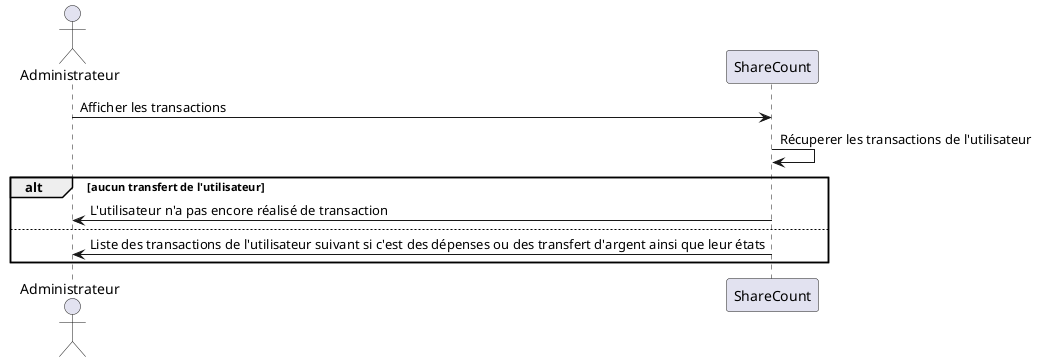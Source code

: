 @startuml "Afficher les transactions d’un profil utilisateur (admin)"
actor Administrateur as a
participant ShareCount as sc

a 	-> 	sc : Afficher les transactions
sc 	->	sc : Récuperer les transactions de l'utilisateur
alt aucun transfert de l'utilisateur
a 	<- 	sc : L'utilisateur n'a pas encore réalisé de transaction
else
a 	<- 	sc : Liste des transactions de l'utilisateur suivant si c'est des dépenses ou des transfert d'argent ainsi que leur états
end
@enduml